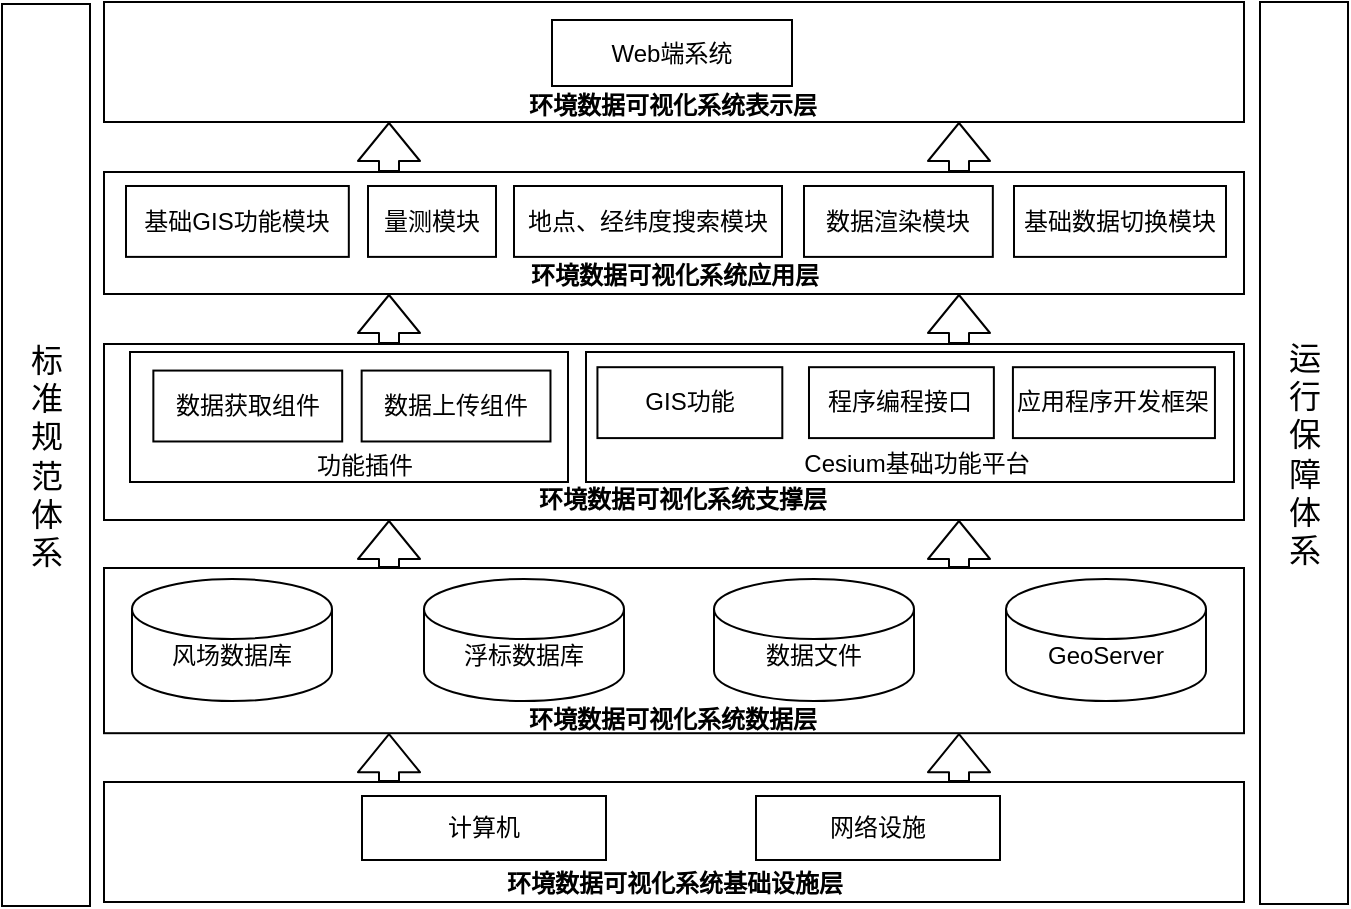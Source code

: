 <mxfile version="13.6.5" type="github">
  <diagram id="Kg9v2PKGdZfVGiz0Gp11" name="第 1 页">
    <mxGraphModel dx="890" dy="844" grid="0" gridSize="10" guides="1" tooltips="1" connect="1" arrows="1" fold="1" page="1" pageScale="1" pageWidth="827" pageHeight="1169" math="0" shadow="0">
      <root>
        <mxCell id="0" />
        <mxCell id="1" parent="0" />
        <mxCell id="a1iLULeqpFFVg6pSqvtH-51" value="" style="group" parent="1" vertex="1" connectable="0">
          <mxGeometry x="164" y="376" width="570" height="88" as="geometry" />
        </mxCell>
        <mxCell id="a1iLULeqpFFVg6pSqvtH-1" value="" style="rounded=0;whiteSpace=wrap;html=1;" parent="a1iLULeqpFFVg6pSqvtH-51" vertex="1">
          <mxGeometry x="-4" width="570" height="88" as="geometry" />
        </mxCell>
        <mxCell id="a1iLULeqpFFVg6pSqvtH-23" value="" style="group" parent="a1iLULeqpFFVg6pSqvtH-51" vertex="1" connectable="0">
          <mxGeometry x="237" y="4" width="324" height="65" as="geometry" />
        </mxCell>
        <mxCell id="a1iLULeqpFFVg6pSqvtH-15" value="" style="rounded=0;whiteSpace=wrap;html=1;" parent="a1iLULeqpFFVg6pSqvtH-23" vertex="1">
          <mxGeometry width="324" height="65" as="geometry" />
        </mxCell>
        <mxCell id="a1iLULeqpFFVg6pSqvtH-21" value="" style="group" parent="a1iLULeqpFFVg6pSqvtH-23" vertex="1" connectable="0">
          <mxGeometry x="5.718" y="7.597" width="308.753" height="35.455" as="geometry" />
        </mxCell>
        <mxCell id="a1iLULeqpFFVg6pSqvtH-16" value="GIS功能" style="rounded=0;whiteSpace=wrap;html=1;" parent="a1iLULeqpFFVg6pSqvtH-21" vertex="1">
          <mxGeometry width="92.435" height="35.455" as="geometry" />
        </mxCell>
        <mxCell id="a1iLULeqpFFVg6pSqvtH-19" value="应用程序开发框架" style="rounded=0;whiteSpace=wrap;html=1;" parent="a1iLULeqpFFVg6pSqvtH-21" vertex="1">
          <mxGeometry x="207.741" width="101.012" height="35.455" as="geometry" />
        </mxCell>
        <mxCell id="a1iLULeqpFFVg6pSqvtH-20" value="程序编程接口" style="rounded=0;whiteSpace=wrap;html=1;" parent="a1iLULeqpFFVg6pSqvtH-21" vertex="1">
          <mxGeometry x="105.776" width="92.435" height="35.455" as="geometry" />
        </mxCell>
        <mxCell id="a1iLULeqpFFVg6pSqvtH-22" value="Cesium基础功能平台" style="text;html=1;align=center;verticalAlign=middle;resizable=0;points=[];autosize=1;" parent="a1iLULeqpFFVg6pSqvtH-23" vertex="1">
          <mxGeometry x="103.394" y="47.273" width="123" height="18" as="geometry" />
        </mxCell>
        <mxCell id="a1iLULeqpFFVg6pSqvtH-41" value="" style="group" parent="a1iLULeqpFFVg6pSqvtH-51" vertex="1" connectable="0">
          <mxGeometry x="9" y="4" width="219" height="65" as="geometry" />
        </mxCell>
        <mxCell id="a1iLULeqpFFVg6pSqvtH-34" value="" style="rounded=0;whiteSpace=wrap;html=1;" parent="a1iLULeqpFFVg6pSqvtH-41" vertex="1">
          <mxGeometry width="219" height="65" as="geometry" />
        </mxCell>
        <mxCell id="a1iLULeqpFFVg6pSqvtH-36" value="数据获取组件" style="rounded=0;whiteSpace=wrap;html=1;" parent="a1iLULeqpFFVg6pSqvtH-41" vertex="1">
          <mxGeometry x="11.68" y="9.287" width="94.413" height="35.455" as="geometry" />
        </mxCell>
        <mxCell id="a1iLULeqpFFVg6pSqvtH-37" value="数据上传组件" style="rounded=0;whiteSpace=wrap;html=1;" parent="a1iLULeqpFFVg6pSqvtH-41" vertex="1">
          <mxGeometry x="115.827" y="9.287" width="94.413" height="35.455" as="geometry" />
        </mxCell>
        <mxCell id="a1iLULeqpFFVg6pSqvtH-38" value="功能插件" style="text;html=1;align=center;verticalAlign=middle;resizable=0;points=[];autosize=1;" parent="a1iLULeqpFFVg6pSqvtH-41" vertex="1">
          <mxGeometry x="87.6" y="48.285" width="58" height="18" as="geometry" />
        </mxCell>
        <mxCell id="a1iLULeqpFFVg6pSqvtH-50" value="&lt;b&gt;环境数据可视化系统支撑层&lt;/b&gt;" style="text;html=1;align=center;verticalAlign=middle;resizable=0;points=[];autosize=1;" parent="a1iLULeqpFFVg6pSqvtH-51" vertex="1">
          <mxGeometry x="208.004" y="68.999" width="154" height="18" as="geometry" />
        </mxCell>
        <mxCell id="a1iLULeqpFFVg6pSqvtH-67" value="" style="group" parent="1" vertex="1" connectable="0">
          <mxGeometry x="160" y="290" width="570" height="61" as="geometry" />
        </mxCell>
        <mxCell id="a1iLULeqpFFVg6pSqvtH-52" value="" style="whiteSpace=wrap;html=1;" parent="a1iLULeqpFFVg6pSqvtH-67" vertex="1">
          <mxGeometry width="570" height="61" as="geometry" />
        </mxCell>
        <mxCell id="a1iLULeqpFFVg6pSqvtH-58" value="&lt;b&gt;环境数据可视化系统应用层&lt;/b&gt;" style="text;html=1;align=center;verticalAlign=middle;resizable=0;points=[];autosize=1;" parent="a1iLULeqpFFVg6pSqvtH-67" vertex="1">
          <mxGeometry x="207.504" y="42.999" width="154" height="18" as="geometry" />
        </mxCell>
        <mxCell id="K7p-2cNAyb-a2kixNtFu-7" value="" style="group" parent="a1iLULeqpFFVg6pSqvtH-67" vertex="1" connectable="0">
          <mxGeometry x="11" y="6.995" width="550" height="35.455" as="geometry" />
        </mxCell>
        <mxCell id="a1iLULeqpFFVg6pSqvtH-53" value="基础GIS功能模块" style="rounded=0;whiteSpace=wrap;html=1;" parent="K7p-2cNAyb-a2kixNtFu-7" vertex="1">
          <mxGeometry width="111.41" height="35.45" as="geometry" />
        </mxCell>
        <mxCell id="a1iLULeqpFFVg6pSqvtH-54" value="量测模块" style="rounded=0;whiteSpace=wrap;html=1;" parent="K7p-2cNAyb-a2kixNtFu-7" vertex="1">
          <mxGeometry x="121" y="0.002" width="64" height="35.45" as="geometry" />
        </mxCell>
        <mxCell id="a1iLULeqpFFVg6pSqvtH-55" value="地点、经纬度搜索模块" style="rounded=0;whiteSpace=wrap;html=1;" parent="K7p-2cNAyb-a2kixNtFu-7" vertex="1">
          <mxGeometry x="194" y="0.005" width="134" height="35.45" as="geometry" />
        </mxCell>
        <mxCell id="a1iLULeqpFFVg6pSqvtH-56" value="数据渲染模块" style="rounded=0;whiteSpace=wrap;html=1;" parent="K7p-2cNAyb-a2kixNtFu-7" vertex="1">
          <mxGeometry x="339" width="94.413" height="35.455" as="geometry" />
        </mxCell>
        <mxCell id="a1iLULeqpFFVg6pSqvtH-57" value="基础数据切换模块" style="rounded=0;whiteSpace=wrap;html=1;" parent="K7p-2cNAyb-a2kixNtFu-7" vertex="1">
          <mxGeometry x="444" y="0.005" width="106" height="35.45" as="geometry" />
        </mxCell>
        <mxCell id="K7p-2cNAyb-a2kixNtFu-6" value="" style="group" parent="1" vertex="1" connectable="0">
          <mxGeometry x="160" y="205" width="570" height="60" as="geometry" />
        </mxCell>
        <mxCell id="K7p-2cNAyb-a2kixNtFu-3" value="" style="rounded=0;whiteSpace=wrap;html=1;labelPosition=center;verticalLabelPosition=bottom;align=center;verticalAlign=top;" parent="K7p-2cNAyb-a2kixNtFu-6" vertex="1">
          <mxGeometry width="570" height="60" as="geometry" />
        </mxCell>
        <mxCell id="K7p-2cNAyb-a2kixNtFu-4" value="&lt;b&gt;环境数据可视化系统表示层&lt;/b&gt;" style="text;html=1;align=center;verticalAlign=middle;resizable=0;points=[];autosize=1;" parent="K7p-2cNAyb-a2kixNtFu-6" vertex="1">
          <mxGeometry x="207.254" y="42.999" width="154" height="18" as="geometry" />
        </mxCell>
        <mxCell id="K7p-2cNAyb-a2kixNtFu-5" value="Web端系统" style="rounded=0;whiteSpace=wrap;html=1;" parent="K7p-2cNAyb-a2kixNtFu-6" vertex="1">
          <mxGeometry x="224" y="9" width="120" height="33" as="geometry" />
        </mxCell>
        <mxCell id="K7p-2cNAyb-a2kixNtFu-13" value="" style="group" parent="1" vertex="1" connectable="0">
          <mxGeometry x="160" y="595" width="570" height="60" as="geometry" />
        </mxCell>
        <mxCell id="a1iLULeqpFFVg6pSqvtH-68" value="" style="rounded=0;whiteSpace=wrap;html=1;" parent="K7p-2cNAyb-a2kixNtFu-13" vertex="1">
          <mxGeometry width="570" height="60" as="geometry" />
        </mxCell>
        <mxCell id="a1iLULeqpFFVg6pSqvtH-69" value="&lt;b&gt;环境数据可视化系统基础设施层&lt;/b&gt;" style="text;html=1;align=center;verticalAlign=middle;resizable=0;points=[];autosize=1;" parent="K7p-2cNAyb-a2kixNtFu-13" vertex="1">
          <mxGeometry x="196.004" y="41.999" width="178" height="18" as="geometry" />
        </mxCell>
        <mxCell id="K7p-2cNAyb-a2kixNtFu-1" value="计算机" style="rounded=0;whiteSpace=wrap;html=1;" parent="K7p-2cNAyb-a2kixNtFu-13" vertex="1">
          <mxGeometry x="129" y="7" width="122" height="32" as="geometry" />
        </mxCell>
        <mxCell id="K7p-2cNAyb-a2kixNtFu-2" value="网络设施" style="rounded=0;whiteSpace=wrap;html=1;" parent="K7p-2cNAyb-a2kixNtFu-13" vertex="1">
          <mxGeometry x="326" y="7" width="122" height="32" as="geometry" />
        </mxCell>
        <mxCell id="K7p-2cNAyb-a2kixNtFu-16" value="" style="shape=flexArrow;endArrow=classic;html=1;entryX=0.25;entryY=1;entryDx=0;entryDy=0;exitX=0.25;exitY=0;exitDx=0;exitDy=0;" parent="1" source="a1iLULeqpFFVg6pSqvtH-52" target="K7p-2cNAyb-a2kixNtFu-3" edge="1">
          <mxGeometry width="50" height="50" relative="1" as="geometry">
            <mxPoint x="42" y="323" as="sourcePoint" />
            <mxPoint x="92" y="273" as="targetPoint" />
          </mxGeometry>
        </mxCell>
        <mxCell id="K7p-2cNAyb-a2kixNtFu-17" value="" style="shape=flexArrow;endArrow=classic;html=1;entryX=0.75;entryY=1;entryDx=0;entryDy=0;exitX=0.75;exitY=0;exitDx=0;exitDy=0;" parent="1" source="a1iLULeqpFFVg6pSqvtH-52" target="K7p-2cNAyb-a2kixNtFu-3" edge="1">
          <mxGeometry width="50" height="50" relative="1" as="geometry">
            <mxPoint x="388" y="409" as="sourcePoint" />
            <mxPoint x="438" y="359" as="targetPoint" />
          </mxGeometry>
        </mxCell>
        <mxCell id="K7p-2cNAyb-a2kixNtFu-18" value="" style="shape=flexArrow;endArrow=classic;html=1;entryX=0.75;entryY=1;entryDx=0;entryDy=0;exitX=0.75;exitY=0;exitDx=0;exitDy=0;" parent="1" source="a1iLULeqpFFVg6pSqvtH-68" target="a1iLULeqpFFVg6pSqvtH-6" edge="1">
          <mxGeometry width="50" height="50" relative="1" as="geometry">
            <mxPoint x="133" y="157" as="sourcePoint" />
            <mxPoint x="183" y="107" as="targetPoint" />
          </mxGeometry>
        </mxCell>
        <mxCell id="K7p-2cNAyb-a2kixNtFu-20" value="" style="shape=flexArrow;endArrow=classic;html=1;entryX=0.75;entryY=1;entryDx=0;entryDy=0;exitX=0.75;exitY=0;exitDx=0;exitDy=0;" parent="1" source="a1iLULeqpFFVg6pSqvtH-6" target="a1iLULeqpFFVg6pSqvtH-1" edge="1">
          <mxGeometry width="50" height="50" relative="1" as="geometry">
            <mxPoint x="143" y="167" as="sourcePoint" />
            <mxPoint x="193" y="117" as="targetPoint" />
          </mxGeometry>
        </mxCell>
        <mxCell id="K7p-2cNAyb-a2kixNtFu-21" value="" style="shape=flexArrow;endArrow=classic;html=1;entryX=0.25;entryY=1;entryDx=0;entryDy=0;exitX=0.25;exitY=0;exitDx=0;exitDy=0;" parent="1" source="a1iLULeqpFFVg6pSqvtH-6" target="a1iLULeqpFFVg6pSqvtH-1" edge="1">
          <mxGeometry width="50" height="50" relative="1" as="geometry">
            <mxPoint x="153" y="177" as="sourcePoint" />
            <mxPoint x="203" y="127" as="targetPoint" />
          </mxGeometry>
        </mxCell>
        <mxCell id="K7p-2cNAyb-a2kixNtFu-23" value="" style="shape=flexArrow;endArrow=classic;html=1;entryX=0.75;entryY=1;entryDx=0;entryDy=0;exitX=0.75;exitY=0;exitDx=0;exitDy=0;" parent="1" source="a1iLULeqpFFVg6pSqvtH-1" target="a1iLULeqpFFVg6pSqvtH-52" edge="1">
          <mxGeometry width="50" height="50" relative="1" as="geometry">
            <mxPoint x="173" y="197" as="sourcePoint" />
            <mxPoint x="223" y="147" as="targetPoint" />
          </mxGeometry>
        </mxCell>
        <mxCell id="K7p-2cNAyb-a2kixNtFu-24" value="" style="shape=flexArrow;endArrow=classic;html=1;entryX=0.25;entryY=1;entryDx=0;entryDy=0;exitX=0.25;exitY=0;exitDx=0;exitDy=0;" parent="1" source="a1iLULeqpFFVg6pSqvtH-1" target="a1iLULeqpFFVg6pSqvtH-52" edge="1">
          <mxGeometry width="50" height="50" relative="1" as="geometry">
            <mxPoint x="183" y="207" as="sourcePoint" />
            <mxPoint x="233" y="157" as="targetPoint" />
          </mxGeometry>
        </mxCell>
        <mxCell id="K7p-2cNAyb-a2kixNtFu-25" value="" style="shape=flexArrow;endArrow=classic;html=1;entryX=0.25;entryY=1;entryDx=0;entryDy=0;exitX=0.25;exitY=0;exitDx=0;exitDy=0;" parent="1" source="a1iLULeqpFFVg6pSqvtH-68" target="a1iLULeqpFFVg6pSqvtH-6" edge="1">
          <mxGeometry width="50" height="50" relative="1" as="geometry">
            <mxPoint x="143" y="167" as="sourcePoint" />
            <mxPoint x="193" y="117" as="targetPoint" />
          </mxGeometry>
        </mxCell>
        <mxCell id="a1iLULeqpFFVg6pSqvtH-14" value="" style="group" parent="1" vertex="1" connectable="0">
          <mxGeometry x="160" y="488" width="570" height="84.12" as="geometry" />
        </mxCell>
        <mxCell id="a1iLULeqpFFVg6pSqvtH-40" value="" style="group" parent="a1iLULeqpFFVg6pSqvtH-14" vertex="1" connectable="0">
          <mxGeometry width="570" height="84.12" as="geometry" />
        </mxCell>
        <mxCell id="a1iLULeqpFFVg6pSqvtH-6" value="" style="rounded=0;whiteSpace=wrap;html=1;" parent="a1iLULeqpFFVg6pSqvtH-40" vertex="1">
          <mxGeometry width="570" height="82.599" as="geometry" />
        </mxCell>
        <mxCell id="a1iLULeqpFFVg6pSqvtH-39" value="&lt;b&gt;环境数据可视化系统数据层&lt;/b&gt;" style="text;html=1;align=center;verticalAlign=middle;resizable=0;points=[];autosize=1;" parent="a1iLULeqpFFVg6pSqvtH-40" vertex="1">
          <mxGeometry x="207.364" y="66.537" width="154" height="18" as="geometry" />
        </mxCell>
        <mxCell id="K7p-2cNAyb-a2kixNtFu-27" value="&lt;br&gt;GeoServer" style="shape=cylinder2;whiteSpace=wrap;html=1;boundedLbl=1;backgroundOutline=1;size=15;" parent="a1iLULeqpFFVg6pSqvtH-40" vertex="1">
          <mxGeometry x="451" y="5.489" width="100" height="61.051" as="geometry" />
        </mxCell>
        <mxCell id="a1iLULeqpFFVg6pSqvtH-11" value="&lt;br&gt;风场数据库" style="shape=cylinder2;whiteSpace=wrap;html=1;boundedLbl=1;backgroundOutline=1;size=15;" parent="a1iLULeqpFFVg6pSqvtH-40" vertex="1">
          <mxGeometry x="14" y="5.489" width="100" height="61.051" as="geometry" />
        </mxCell>
        <mxCell id="a1iLULeqpFFVg6pSqvtH-12" value="&lt;br&gt;浮标数据库" style="shape=cylinder2;whiteSpace=wrap;html=1;boundedLbl=1;backgroundOutline=1;size=15;" parent="a1iLULeqpFFVg6pSqvtH-40" vertex="1">
          <mxGeometry x="160" y="5.489" width="100" height="61.051" as="geometry" />
        </mxCell>
        <mxCell id="K7p-2cNAyb-a2kixNtFu-26" value="&lt;br&gt;数据文件" style="shape=cylinder2;whiteSpace=wrap;html=1;boundedLbl=1;backgroundOutline=1;size=15;" parent="a1iLULeqpFFVg6pSqvtH-40" vertex="1">
          <mxGeometry x="305" y="5.489" width="100" height="61.051" as="geometry" />
        </mxCell>
        <mxCell id="R_iBwiBm7JZTZrslTESH-1" value="&lt;font style=&quot;font-size: 16px&quot;&gt;标准规范体系&lt;/font&gt;" style="rounded=0;whiteSpace=wrap;html=1;spacingLeft=10;spacingRight=9;" vertex="1" parent="1">
          <mxGeometry x="109" y="206" width="44" height="451" as="geometry" />
        </mxCell>
        <mxCell id="R_iBwiBm7JZTZrslTESH-3" value="&lt;font size=&quot;3&quot;&gt;运行保障体系&lt;/font&gt;" style="rounded=0;whiteSpace=wrap;html=1;spacingLeft=10;spacingRight=9;" vertex="1" parent="1">
          <mxGeometry x="738" y="205" width="44" height="451" as="geometry" />
        </mxCell>
      </root>
    </mxGraphModel>
  </diagram>
</mxfile>
